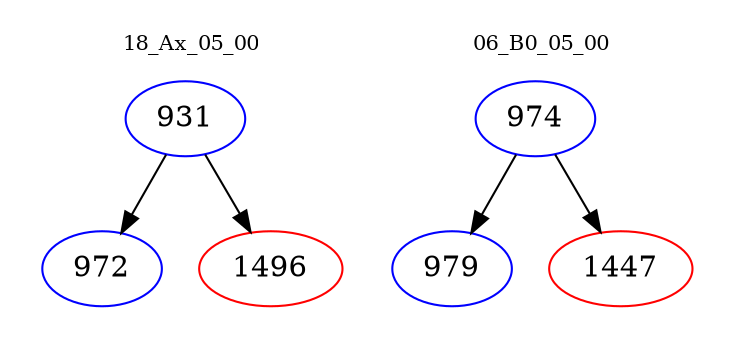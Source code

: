 digraph{
subgraph cluster_0 {
color = white
label = "18_Ax_05_00";
fontsize=10;
T0_931 [label="931", color="blue"]
T0_931 -> T0_972 [color="black"]
T0_972 [label="972", color="blue"]
T0_931 -> T0_1496 [color="black"]
T0_1496 [label="1496", color="red"]
}
subgraph cluster_1 {
color = white
label = "06_B0_05_00";
fontsize=10;
T1_974 [label="974", color="blue"]
T1_974 -> T1_979 [color="black"]
T1_979 [label="979", color="blue"]
T1_974 -> T1_1447 [color="black"]
T1_1447 [label="1447", color="red"]
}
}
